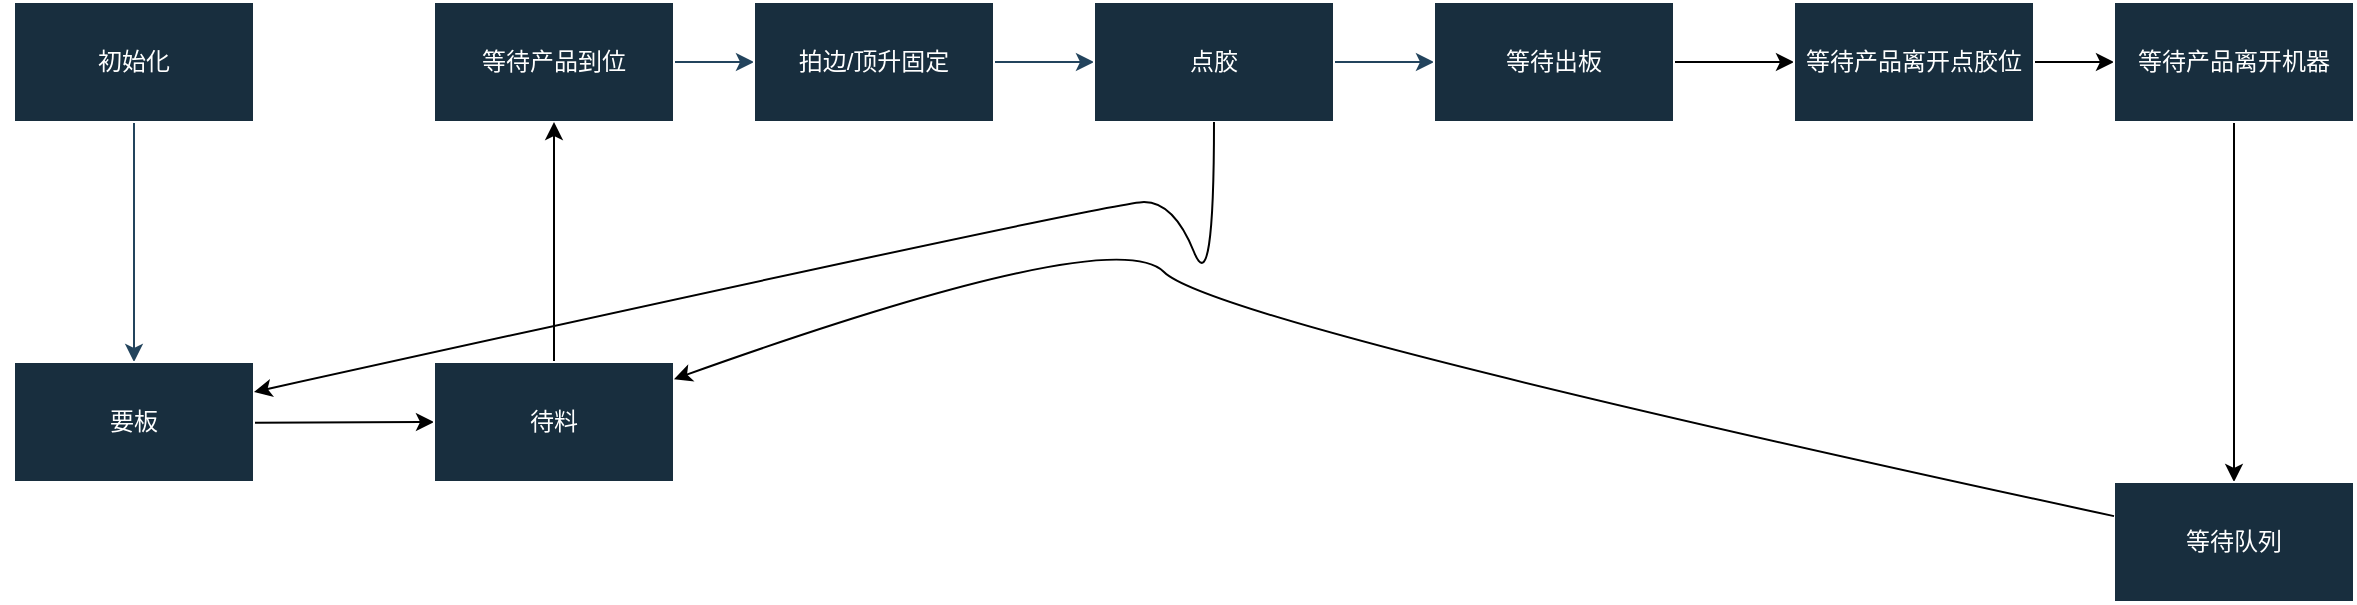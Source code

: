 <mxfile version="24.7.7">
  <diagram name="第 1 页" id="kh4DfT1erog1JAnhz-PP">
    <mxGraphModel dx="1238" dy="479" grid="1" gridSize="10" guides="1" tooltips="1" connect="1" arrows="1" fold="1" page="1" pageScale="1" pageWidth="827" pageHeight="1169" math="0" shadow="0">
      <root>
        <mxCell id="0" />
        <mxCell id="1" parent="0" />
        <mxCell id="M8eEYuCn61d4ZEwFcFjv-2" value="" style="edgeStyle=orthogonalEdgeStyle;rounded=0;orthogonalLoop=1;jettySize=auto;html=1;strokeColor=#23445D;" parent="1" source="2jMfb3A7zRG2xOkepGvH-2" target="M8eEYuCn61d4ZEwFcFjv-1" edge="1">
          <mxGeometry relative="1" as="geometry" />
        </mxCell>
        <mxCell id="2jMfb3A7zRG2xOkepGvH-2" value="初始化" style="whiteSpace=wrap;html=1;labelBackgroundColor=none;fillColor=#182E3E;strokeColor=#FFFFFF;fontColor=#FFFFFF;" parent="1" vertex="1">
          <mxGeometry x="320" y="80" width="120" height="60" as="geometry" />
        </mxCell>
        <mxCell id="bgK-SnqpJMSMS5eUhuic-2" value="" style="edgeStyle=orthogonalEdgeStyle;rounded=0;orthogonalLoop=1;jettySize=auto;html=1;entryX=0;entryY=0.5;entryDx=0;entryDy=0;" edge="1" parent="1" target="bgK-SnqpJMSMS5eUhuic-1">
          <mxGeometry relative="1" as="geometry">
            <mxPoint x="321" y="290" as="sourcePoint" />
            <mxPoint x="381" y="290" as="targetPoint" />
          </mxGeometry>
        </mxCell>
        <mxCell id="M8eEYuCn61d4ZEwFcFjv-1" value="要板" style="whiteSpace=wrap;html=1;fillColor=#182E3E;strokeColor=#FFFFFF;fontColor=#FFFFFF;labelBackgroundColor=none;" parent="1" vertex="1">
          <mxGeometry x="320" y="260" width="120" height="60" as="geometry" />
        </mxCell>
        <mxCell id="M8eEYuCn61d4ZEwFcFjv-21" value="" style="edgeStyle=orthogonalEdgeStyle;rounded=0;orthogonalLoop=1;jettySize=auto;html=1;strokeColor=#23445D;" parent="1" source="M8eEYuCn61d4ZEwFcFjv-11" target="M8eEYuCn61d4ZEwFcFjv-20" edge="1">
          <mxGeometry relative="1" as="geometry" />
        </mxCell>
        <mxCell id="M8eEYuCn61d4ZEwFcFjv-11" value="等待产品到位" style="whiteSpace=wrap;html=1;fillColor=#182E3E;strokeColor=#FFFFFF;fontColor=#FFFFFF;labelBackgroundColor=none;" parent="1" vertex="1">
          <mxGeometry x="530" y="80" width="120" height="60" as="geometry" />
        </mxCell>
        <mxCell id="M8eEYuCn61d4ZEwFcFjv-23" value="" style="edgeStyle=orthogonalEdgeStyle;rounded=0;orthogonalLoop=1;jettySize=auto;html=1;strokeColor=#23445D;" parent="1" source="M8eEYuCn61d4ZEwFcFjv-20" target="M8eEYuCn61d4ZEwFcFjv-22" edge="1">
          <mxGeometry relative="1" as="geometry" />
        </mxCell>
        <mxCell id="M8eEYuCn61d4ZEwFcFjv-20" value="拍边/顶升固定" style="whiteSpace=wrap;html=1;fillColor=#182E3E;strokeColor=#FFFFFF;fontColor=#FFFFFF;labelBackgroundColor=none;" parent="1" vertex="1">
          <mxGeometry x="690" y="80" width="120" height="60" as="geometry" />
        </mxCell>
        <mxCell id="M8eEYuCn61d4ZEwFcFjv-25" value="" style="edgeStyle=orthogonalEdgeStyle;rounded=0;orthogonalLoop=1;jettySize=auto;html=1;strokeColor=#23445D;" parent="1" source="M8eEYuCn61d4ZEwFcFjv-22" target="M8eEYuCn61d4ZEwFcFjv-24" edge="1">
          <mxGeometry relative="1" as="geometry" />
        </mxCell>
        <mxCell id="M8eEYuCn61d4ZEwFcFjv-22" value="点胶" style="whiteSpace=wrap;html=1;fillColor=#182E3E;strokeColor=#FFFFFF;fontColor=#FFFFFF;labelBackgroundColor=none;" parent="1" vertex="1">
          <mxGeometry x="860" y="80" width="120" height="60" as="geometry" />
        </mxCell>
        <mxCell id="bgK-SnqpJMSMS5eUhuic-5" value="" style="edgeStyle=orthogonalEdgeStyle;rounded=0;orthogonalLoop=1;jettySize=auto;html=1;" edge="1" parent="1" source="M8eEYuCn61d4ZEwFcFjv-24" target="bgK-SnqpJMSMS5eUhuic-4">
          <mxGeometry relative="1" as="geometry" />
        </mxCell>
        <mxCell id="M8eEYuCn61d4ZEwFcFjv-24" value="等待出板" style="whiteSpace=wrap;html=1;fillColor=#182E3E;strokeColor=#FFFFFF;fontColor=#FFFFFF;labelBackgroundColor=none;" parent="1" vertex="1">
          <mxGeometry x="1030" y="80" width="120" height="60" as="geometry" />
        </mxCell>
        <mxCell id="bgK-SnqpJMSMS5eUhuic-14" style="edgeStyle=orthogonalEdgeStyle;rounded=0;orthogonalLoop=1;jettySize=auto;html=1;entryX=0.5;entryY=1;entryDx=0;entryDy=0;" edge="1" parent="1" source="bgK-SnqpJMSMS5eUhuic-1" target="M8eEYuCn61d4ZEwFcFjv-11">
          <mxGeometry relative="1" as="geometry" />
        </mxCell>
        <mxCell id="bgK-SnqpJMSMS5eUhuic-1" value="待料" style="whiteSpace=wrap;html=1;fillColor=#182E3E;strokeColor=#FFFFFF;fontColor=#FFFFFF;labelBackgroundColor=none;" vertex="1" parent="1">
          <mxGeometry x="530" y="260" width="120" height="60" as="geometry" />
        </mxCell>
        <mxCell id="bgK-SnqpJMSMS5eUhuic-7" value="" style="edgeStyle=orthogonalEdgeStyle;rounded=0;orthogonalLoop=1;jettySize=auto;html=1;" edge="1" parent="1" source="bgK-SnqpJMSMS5eUhuic-4" target="bgK-SnqpJMSMS5eUhuic-6">
          <mxGeometry relative="1" as="geometry" />
        </mxCell>
        <mxCell id="bgK-SnqpJMSMS5eUhuic-4" value="等待产品离开点胶位" style="whiteSpace=wrap;html=1;fillColor=#182E3E;strokeColor=#FFFFFF;fontColor=#FFFFFF;labelBackgroundColor=none;" vertex="1" parent="1">
          <mxGeometry x="1210" y="80" width="120" height="60" as="geometry" />
        </mxCell>
        <mxCell id="bgK-SnqpJMSMS5eUhuic-23" value="" style="edgeStyle=orthogonalEdgeStyle;rounded=0;orthogonalLoop=1;jettySize=auto;html=1;" edge="1" parent="1" source="bgK-SnqpJMSMS5eUhuic-6" target="bgK-SnqpJMSMS5eUhuic-22">
          <mxGeometry relative="1" as="geometry" />
        </mxCell>
        <mxCell id="bgK-SnqpJMSMS5eUhuic-6" value="等待产品离开机器" style="whiteSpace=wrap;html=1;fillColor=#182E3E;strokeColor=#FFFFFF;fontColor=#FFFFFF;labelBackgroundColor=none;" vertex="1" parent="1">
          <mxGeometry x="1370" y="80" width="120" height="60" as="geometry" />
        </mxCell>
        <mxCell id="bgK-SnqpJMSMS5eUhuic-16" value="" style="curved=1;endArrow=classic;html=1;rounded=0;entryX=1;entryY=0.25;entryDx=0;entryDy=0;" edge="1" parent="1" source="M8eEYuCn61d4ZEwFcFjv-22" target="M8eEYuCn61d4ZEwFcFjv-1">
          <mxGeometry width="50" height="50" relative="1" as="geometry">
            <mxPoint x="870" y="230" as="sourcePoint" />
            <mxPoint x="920" y="180" as="targetPoint" />
            <Array as="points">
              <mxPoint x="920" y="230" />
              <mxPoint x="900" y="180" />
              <mxPoint x="870" y="180" />
            </Array>
          </mxGeometry>
        </mxCell>
        <mxCell id="bgK-SnqpJMSMS5eUhuic-22" value="等待队列" style="whiteSpace=wrap;html=1;fillColor=#182E3E;strokeColor=#FFFFFF;fontColor=#FFFFFF;labelBackgroundColor=none;" vertex="1" parent="1">
          <mxGeometry x="1370" y="320" width="120" height="60" as="geometry" />
        </mxCell>
        <mxCell id="bgK-SnqpJMSMS5eUhuic-25" value="" style="curved=1;endArrow=classic;html=1;rounded=0;" edge="1" parent="1" source="bgK-SnqpJMSMS5eUhuic-22" target="bgK-SnqpJMSMS5eUhuic-1">
          <mxGeometry width="50" height="50" relative="1" as="geometry">
            <mxPoint x="870" y="240" as="sourcePoint" />
            <mxPoint x="920" y="190" as="targetPoint" />
            <Array as="points">
              <mxPoint x="920" y="240" />
              <mxPoint x="870" y="190" />
            </Array>
          </mxGeometry>
        </mxCell>
      </root>
    </mxGraphModel>
  </diagram>
</mxfile>
